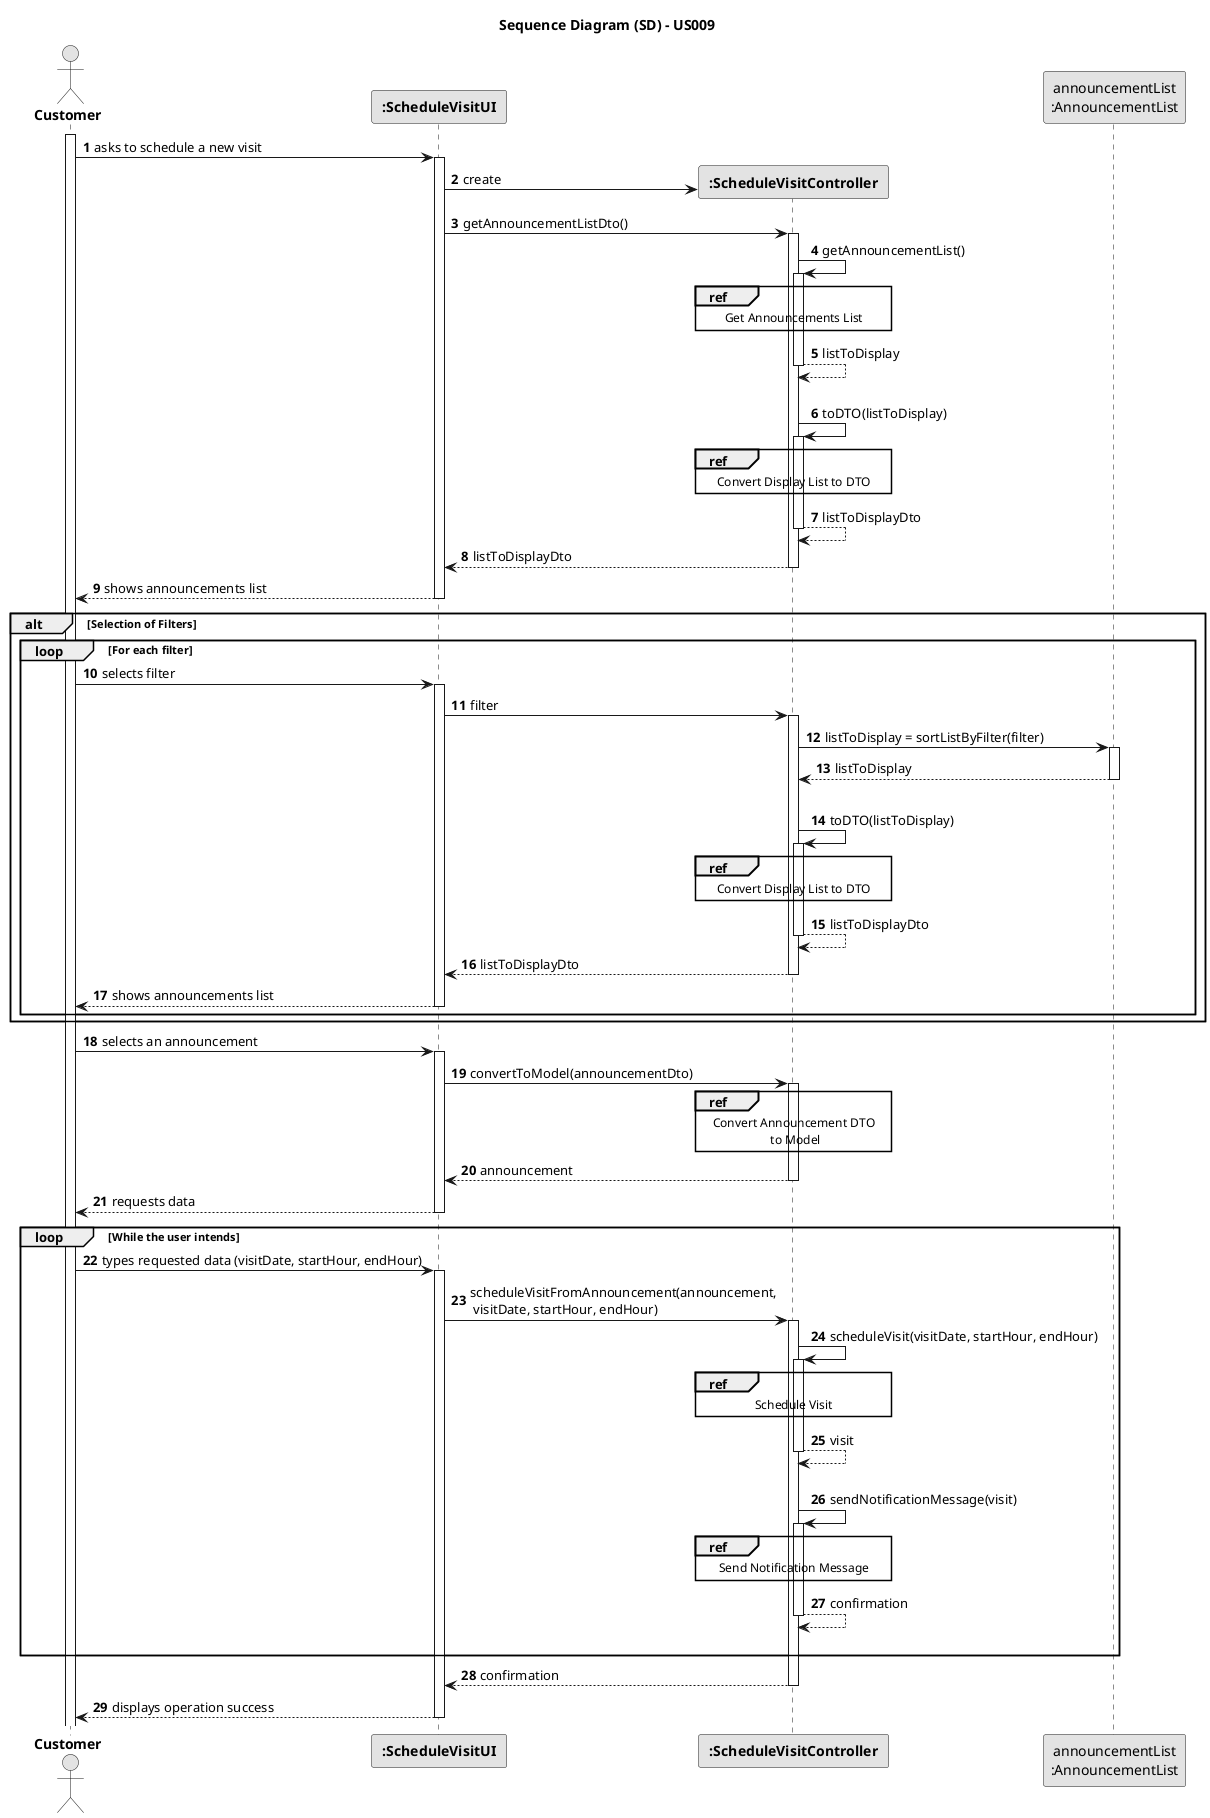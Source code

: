 @startuml
skinparam monochrome true
skinparam packageStyle rectangle
skinparam shadowing false

title Sequence Diagram (SD) - US009

autonumber

actor "<b> Customer </b>" as CTM
participant "<b> :ScheduleVisitUI </b>" as UI
participant "<b> :ScheduleVisitController </b>" as CTRL
participant "announcementList\n:AnnouncementList" as LISTCLASS

activate CTM

    CTM -> UI : asks to schedule a new visit
        activate UI

    UI -> CTRL** : create

    UI -> CTRL : getAnnouncementListDto()
        activate CTRL

    CTRL -> CTRL : getAnnouncementList()
    activate CTRL
            ref over CTRL
                Get Announcements List
            end ref
        CTRL --> CTRL : listToDisplay
    deactivate CTRL
|||
    CTRL -> CTRL : toDTO(listToDisplay)
    activate CTRL
            ref over CTRL
                Convert Display List to DTO
            end ref
        CTRL --> CTRL : listToDisplayDto
    deactivate CTRL

        CTRL --> UI : listToDisplayDto
    deactivate CTRL

        UI --> CTM : shows announcements list
    deactivate UI

    alt Selection of Filters

        loop For each filter
            CTM -> UI : selects filter
            activate UI

            UI -> CTRL : filter

            activate CTRL

                CTRL -> LISTCLASS : listToDisplay = sortListByFilter(filter)
                activate LISTCLASS

                    LISTCLASS --> CTRL : listToDisplay
                deactivate LISTCLASS

                |||
                    CTRL -> CTRL : toDTO(listToDisplay)
                    activate CTRL
                            ref over CTRL
                                Convert Display List to DTO
                            end ref
                        CTRL --> CTRL : listToDisplayDto
                    deactivate CTRL

                        CTRL --> UI : listToDisplayDto
                    deactivate CTRL

                        UI --> CTM : shows announcements list
                    deactivate UI

            deactivate CTRL



            deactivate UI



        end loop
    end alt

    CTM -> UI : selects an announcement
        activate UI

    UI -> CTRL : convertToModel(announcementDto)
    activate CTRL
        ref over CTRL
            Convert Announcement DTO
             to Model
        end ref

        CTRL --> UI : announcement
    deactivate CTRL

    UI --> CTM : requests data
        deactivate UI

    loop While the user intends
    CTM -> UI : types requested data (visitDate, startHour, endHour)
        activate UI

        UI -> CTRL : scheduleVisitFromAnnouncement(announcement,\n visitDate, startHour, endHour)

        activate CTRL

        CTRL -> CTRL : scheduleVisit(visitDate, startHour, endHour)
        activate CTRL

        ref over CTRL
            Schedule Visit
        end ref

            CTRL --> CTRL : visit
        deactivate CTRL
|||
    CTRL -> CTRL : sendNotificationMessage(visit)
        activate CTRL

        ref over CTRL
            Send Notification Message
        end ref

    CTRL --> CTRL : confirmation
    deactivate CTRL
    |||
    end loop

    CTRL --> UI : confirmation
    deactivate CTRL

    UI --> CTM : displays operation success
        deactivate UI

@enduml